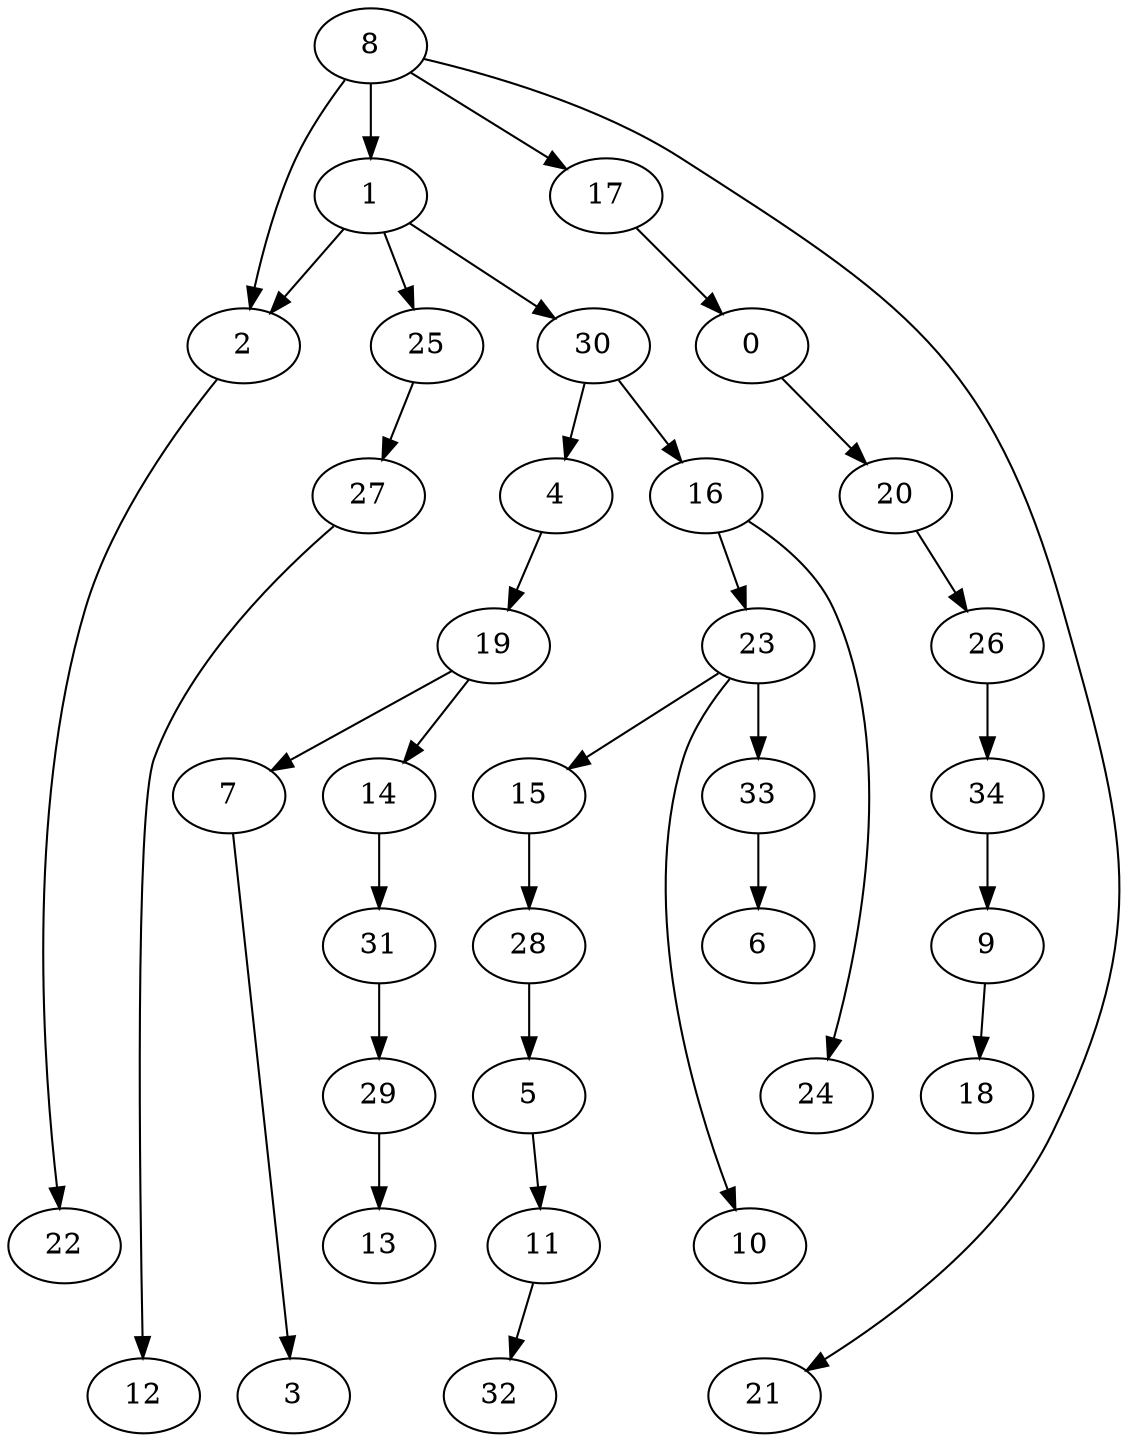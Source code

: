 digraph G {
    0;
    20;
    26;
    34;
    1;
    2;
    25;
    30;
    22;
    27;
    4;
    16;
    12;
    19;
    23;
    24;
    7;
    14;
    3;
    31;
    5;
    11;
    32;
    8;
    17;
    21;
    9;
    18;
    29;
    13;
    15;
    28;
    10;
    33;
    6;
    0 -> 20 [weight=0];
    20 -> 26 [weight=0];
    26 -> 34 [weight=1];
    34 -> 9 [weight=2];
    1 -> 2 [weight=0];
    1 -> 25 [weight=0];
    1 -> 30 [weight=0];
    2 -> 22 [weight=0];
    25 -> 27 [weight=0];
    30 -> 4 [weight=0];
    30 -> 16 [weight=0];
    27 -> 12 [weight=0];
    4 -> 19 [weight=0];
    16 -> 23 [weight=0];
    16 -> 24 [weight=0];
    19 -> 7 [weight=0];
    19 -> 14 [weight=0];
    23 -> 15 [weight=0];
    23 -> 10 [weight=0];
    23 -> 33 [weight=0];
    7 -> 3 [weight=0];
    14 -> 31 [weight=0];
    31 -> 29 [weight=0];
    5 -> 11 [weight=0];
    11 -> 32 [weight=0];
    8 -> 1 [weight=1];
    8 -> 2 [weight=0];
    8 -> 17 [weight=0];
    8 -> 21 [weight=0];
    17 -> 0 [weight=0];
    9 -> 18 [weight=0];
    29 -> 13 [weight=0];
    15 -> 28 [weight=0];
    28 -> 5 [weight=0];
    33 -> 6 [weight=0];
}
